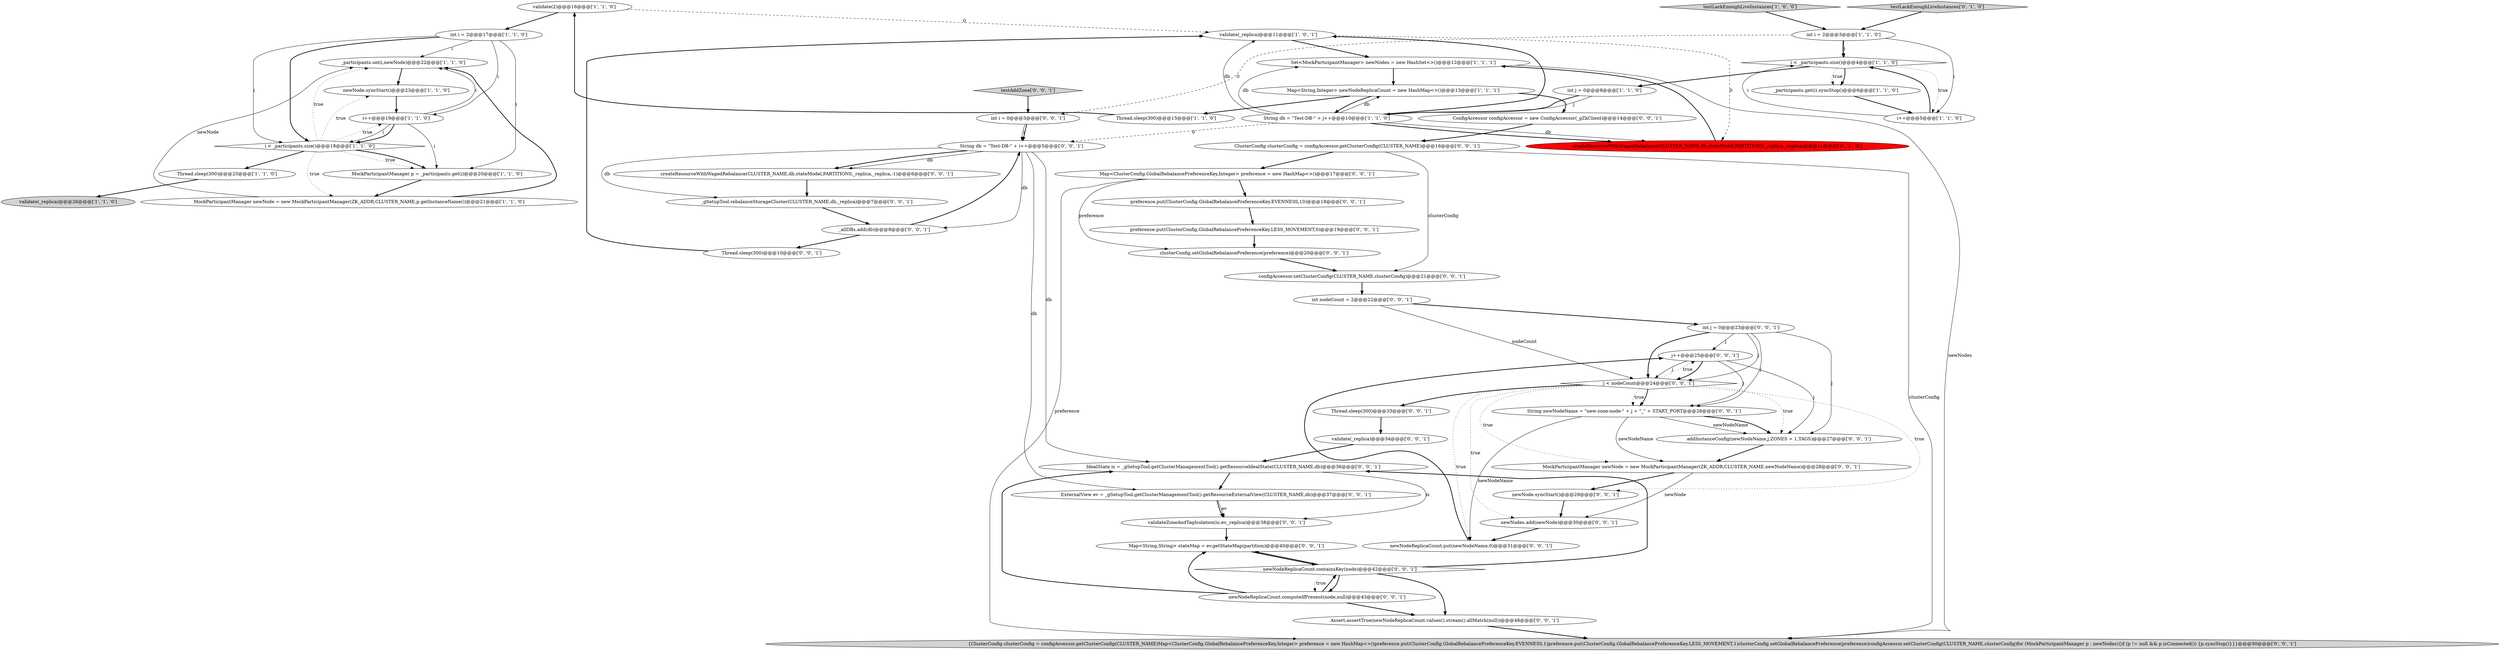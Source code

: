 digraph {
10 [style = filled, label = "_participants.set(i,newNode)@@@22@@@['1', '1', '0']", fillcolor = white, shape = ellipse image = "AAA0AAABBB1BBB"];
54 [style = filled, label = "testAddZone['0', '0', '1']", fillcolor = lightgray, shape = diamond image = "AAA0AAABBB3BBB"];
6 [style = filled, label = "Set<MockParticipantManager> newNodes = new HashSet<>()@@@12@@@['1', '1', '1']", fillcolor = white, shape = ellipse image = "AAA0AAABBB1BBB"];
46 [style = filled, label = "int j = 0@@@23@@@['0', '0', '1']", fillcolor = white, shape = ellipse image = "AAA0AAABBB3BBB"];
37 [style = filled, label = "configAccessor.setClusterConfig(CLUSTER_NAME,clusterConfig)@@@21@@@['0', '0', '1']", fillcolor = white, shape = ellipse image = "AAA0AAABBB3BBB"];
42 [style = filled, label = "Thread.sleep(300)@@@10@@@['0', '0', '1']", fillcolor = white, shape = ellipse image = "AAA0AAABBB3BBB"];
22 [style = filled, label = "createResourceWithWagedRebalance(CLUSTER_NAME,db,stateModel,PARTITIONS,_replica,_replica)@@@11@@@['0', '1', '0']", fillcolor = red, shape = ellipse image = "AAA1AAABBB2BBB"];
35 [style = filled, label = "j++@@@25@@@['0', '0', '1']", fillcolor = white, shape = ellipse image = "AAA0AAABBB3BBB"];
7 [style = filled, label = "newNode.syncStart()@@@23@@@['1', '1', '0']", fillcolor = white, shape = ellipse image = "AAA0AAABBB1BBB"];
8 [style = filled, label = "Thread.sleep(300)@@@25@@@['1', '1', '0']", fillcolor = white, shape = ellipse image = "AAA0AAABBB1BBB"];
11 [style = filled, label = "_participants.get(i).syncStop()@@@6@@@['1', '1', '0']", fillcolor = white, shape = ellipse image = "AAA0AAABBB1BBB"];
28 [style = filled, label = "j < nodeCount@@@24@@@['0', '0', '1']", fillcolor = white, shape = diamond image = "AAA0AAABBB3BBB"];
12 [style = filled, label = "MockParticipantManager p = _participants.get(i)@@@20@@@['1', '1', '0']", fillcolor = white, shape = ellipse image = "AAA0AAABBB1BBB"];
33 [style = filled, label = "int nodeCount = 2@@@22@@@['0', '0', '1']", fillcolor = white, shape = ellipse image = "AAA0AAABBB3BBB"];
40 [style = filled, label = "String db = \"Test-DB-\" + i++@@@5@@@['0', '0', '1']", fillcolor = white, shape = ellipse image = "AAA0AAABBB3BBB"];
45 [style = filled, label = "_gSetupTool.rebalanceStorageCluster(CLUSTER_NAME,db,_replica)@@@7@@@['0', '0', '1']", fillcolor = white, shape = ellipse image = "AAA0AAABBB3BBB"];
48 [style = filled, label = "validate(_replica)@@@34@@@['0', '0', '1']", fillcolor = white, shape = ellipse image = "AAA0AAABBB3BBB"];
16 [style = filled, label = "int i = 2@@@3@@@['1', '1', '0']", fillcolor = white, shape = ellipse image = "AAA0AAABBB1BBB"];
47 [style = filled, label = "ClusterConfig clusterConfig = configAccessor.getClusterConfig(CLUSTER_NAME)@@@16@@@['0', '0', '1']", fillcolor = white, shape = ellipse image = "AAA0AAABBB3BBB"];
52 [style = filled, label = "addInstanceConfig(newNodeName,j,ZONES + 1,TAGS)@@@27@@@['0', '0', '1']", fillcolor = white, shape = ellipse image = "AAA0AAABBB3BBB"];
20 [style = filled, label = "testLackEnoughLiveInstances['1', '0', '0']", fillcolor = lightgray, shape = diamond image = "AAA0AAABBB1BBB"];
18 [style = filled, label = "i < _participants.size()@@@4@@@['1', '1', '0']", fillcolor = white, shape = diamond image = "AAA0AAABBB1BBB"];
27 [style = filled, label = "Map<ClusterConfig.GlobalRebalancePreferenceKey,Integer> preference = new HashMap<>()@@@17@@@['0', '0', '1']", fillcolor = white, shape = ellipse image = "AAA0AAABBB3BBB"];
26 [style = filled, label = "newNodes.add(newNode)@@@30@@@['0', '0', '1']", fillcolor = white, shape = ellipse image = "AAA0AAABBB3BBB"];
31 [style = filled, label = "ExternalView ev = _gSetupTool.getClusterManagementTool().getResourceExternalView(CLUSTER_NAME,db)@@@37@@@['0', '0', '1']", fillcolor = white, shape = ellipse image = "AAA0AAABBB3BBB"];
1 [style = filled, label = "i++@@@5@@@['1', '1', '0']", fillcolor = white, shape = ellipse image = "AAA0AAABBB1BBB"];
24 [style = filled, label = "newNode.syncStart()@@@29@@@['0', '0', '1']", fillcolor = white, shape = ellipse image = "AAA0AAABBB3BBB"];
30 [style = filled, label = "MockParticipantManager newNode = new MockParticipantManager(ZK_ADDR,CLUSTER_NAME,newNodeName)@@@28@@@['0', '0', '1']", fillcolor = white, shape = ellipse image = "AAA0AAABBB3BBB"];
56 [style = filled, label = "validateZoneAndTagIsolation(is,ev,_replica)@@@38@@@['0', '0', '1']", fillcolor = white, shape = ellipse image = "AAA0AAABBB3BBB"];
38 [style = filled, label = "Thread.sleep(300)@@@33@@@['0', '0', '1']", fillcolor = white, shape = ellipse image = "AAA0AAABBB3BBB"];
14 [style = filled, label = "Thread.sleep(300)@@@15@@@['1', '1', '0']", fillcolor = white, shape = ellipse image = "AAA0AAABBB1BBB"];
32 [style = filled, label = "ConfigAccessor configAccessor = new ConfigAccessor(_gZkClient)@@@14@@@['0', '0', '1']", fillcolor = white, shape = ellipse image = "AAA0AAABBB3BBB"];
23 [style = filled, label = "{ClusterConfig clusterConfig = configAccessor.getClusterConfig(CLUSTER_NAME)Map<ClusterConfig.GlobalRebalancePreferenceKey,Integer> preference = new HashMap<>()preference.put(ClusterConfig.GlobalRebalancePreferenceKey.EVENNESS,1)preference.put(ClusterConfig.GlobalRebalancePreferenceKey.LESS_MOVEMENT,1)clusterConfig.setGlobalRebalancePreference(preference)configAccessor.setClusterConfig(CLUSTER_NAME,clusterConfig)for (MockParticipantManager p : newNodes){if (p != null && p.isConnected()) {p.syncStop()}}}@@@50@@@['0', '0', '1']", fillcolor = lightgray, shape = ellipse image = "AAA0AAABBB3BBB"];
9 [style = filled, label = "MockParticipantManager newNode = new MockParticipantManager(ZK_ADDR,CLUSTER_NAME,p.getInstanceName())@@@21@@@['1', '1', '0']", fillcolor = white, shape = ellipse image = "AAA0AAABBB1BBB"];
34 [style = filled, label = "clusterConfig.setGlobalRebalancePreference(preference)@@@20@@@['0', '0', '1']", fillcolor = white, shape = ellipse image = "AAA0AAABBB3BBB"];
53 [style = filled, label = "newNodeReplicaCount.put(newNodeName,0)@@@31@@@['0', '0', '1']", fillcolor = white, shape = ellipse image = "AAA0AAABBB3BBB"];
2 [style = filled, label = "Map<String,Integer> newNodeReplicaCount = new HashMap<>()@@@13@@@['1', '1', '1']", fillcolor = white, shape = ellipse image = "AAA0AAABBB1BBB"];
29 [style = filled, label = "Assert.assertTrue(newNodeReplicaCount.values().stream().allMatch(null))@@@48@@@['0', '0', '1']", fillcolor = white, shape = ellipse image = "AAA0AAABBB3BBB"];
44 [style = filled, label = "newNodeReplicaCount.containsKey(node)@@@42@@@['0', '0', '1']", fillcolor = white, shape = diamond image = "AAA0AAABBB3BBB"];
55 [style = filled, label = "newNodeReplicaCount.computeIfPresent(node,null)@@@43@@@['0', '0', '1']", fillcolor = white, shape = ellipse image = "AAA0AAABBB3BBB"];
0 [style = filled, label = "validate(2)@@@16@@@['1', '1', '0']", fillcolor = white, shape = ellipse image = "AAA0AAABBB1BBB"];
36 [style = filled, label = "_allDBs.add(db)@@@8@@@['0', '0', '1']", fillcolor = white, shape = ellipse image = "AAA0AAABBB3BBB"];
19 [style = filled, label = "int i = 2@@@17@@@['1', '1', '0']", fillcolor = white, shape = ellipse image = "AAA0AAABBB1BBB"];
41 [style = filled, label = "createResourceWithWagedRebalance(CLUSTER_NAME,db,stateModel,PARTITIONS,_replica,_replica,-1)@@@6@@@['0', '0', '1']", fillcolor = white, shape = ellipse image = "AAA0AAABBB3BBB"];
50 [style = filled, label = "preference.put(ClusterConfig.GlobalRebalancePreferenceKey.LESS_MOVEMENT,0)@@@19@@@['0', '0', '1']", fillcolor = white, shape = ellipse image = "AAA0AAABBB3BBB"];
21 [style = filled, label = "testLackEnoughLiveInstances['0', '1', '0']", fillcolor = lightgray, shape = diamond image = "AAA0AAABBB2BBB"];
5 [style = filled, label = "i < _participants.size()@@@18@@@['1', '1', '0']", fillcolor = white, shape = diamond image = "AAA0AAABBB1BBB"];
39 [style = filled, label = "IdealState is = _gSetupTool.getClusterManagementTool().getResourceIdealState(CLUSTER_NAME,db)@@@36@@@['0', '0', '1']", fillcolor = white, shape = ellipse image = "AAA0AAABBB3BBB"];
43 [style = filled, label = "int i = 0@@@3@@@['0', '0', '1']", fillcolor = white, shape = ellipse image = "AAA0AAABBB3BBB"];
4 [style = filled, label = "validate(_replica)@@@26@@@['1', '1', '0']", fillcolor = lightgray, shape = ellipse image = "AAA0AAABBB1BBB"];
51 [style = filled, label = "String newNodeName = \"new-zone-node-\" + j + \"_\" + START_PORT@@@26@@@['0', '0', '1']", fillcolor = white, shape = ellipse image = "AAA0AAABBB3BBB"];
17 [style = filled, label = "validate(_replica)@@@11@@@['1', '0', '1']", fillcolor = white, shape = ellipse image = "AAA0AAABBB1BBB"];
25 [style = filled, label = "Map<String,String> stateMap = ev.getStateMap(partition)@@@40@@@['0', '0', '1']", fillcolor = white, shape = ellipse image = "AAA0AAABBB3BBB"];
15 [style = filled, label = "int j = 0@@@8@@@['1', '1', '0']", fillcolor = white, shape = ellipse image = "AAA0AAABBB1BBB"];
13 [style = filled, label = "i++@@@19@@@['1', '1', '0']", fillcolor = white, shape = ellipse image = "AAA0AAABBB1BBB"];
49 [style = filled, label = "preference.put(ClusterConfig.GlobalRebalancePreferenceKey.EVENNESS,10)@@@18@@@['0', '0', '1']", fillcolor = white, shape = ellipse image = "AAA0AAABBB3BBB"];
3 [style = filled, label = "String db = \"Test-DB-\" + j++@@@10@@@['1', '1', '0']", fillcolor = white, shape = ellipse image = "AAA0AAABBB1BBB"];
35->51 [style = solid, label="j"];
3->40 [style = dashed, label="0"];
40->45 [style = solid, label="db"];
31->56 [style = bold, label=""];
51->30 [style = solid, label="newNodeName"];
47->23 [style = solid, label="clusterConfig"];
28->35 [style = dotted, label="true"];
6->23 [style = solid, label="newNodes"];
28->38 [style = bold, label=""];
9->10 [style = bold, label=""];
5->12 [style = dotted, label="true"];
47->27 [style = bold, label=""];
12->9 [style = bold, label=""];
27->49 [style = bold, label=""];
48->39 [style = bold, label=""];
25->44 [style = bold, label=""];
43->40 [style = bold, label=""];
19->5 [style = bold, label=""];
28->30 [style = dotted, label="true"];
5->13 [style = dotted, label="true"];
20->16 [style = bold, label=""];
39->31 [style = bold, label=""];
33->46 [style = bold, label=""];
2->14 [style = bold, label=""];
46->51 [style = solid, label="j"];
21->16 [style = bold, label=""];
40->36 [style = solid, label="db"];
5->9 [style = dotted, label="true"];
41->45 [style = bold, label=""];
2->32 [style = bold, label=""];
8->4 [style = bold, label=""];
37->33 [style = bold, label=""];
27->34 [style = solid, label="preference"];
35->52 [style = solid, label="j"];
17->22 [style = dashed, label="0"];
55->29 [style = bold, label=""];
40->41 [style = solid, label="db"];
0->19 [style = bold, label=""];
18->11 [style = bold, label=""];
51->52 [style = solid, label="newNodeName"];
18->15 [style = bold, label=""];
28->52 [style = dotted, label="true"];
47->37 [style = solid, label="clusterConfig"];
29->23 [style = bold, label=""];
56->25 [style = bold, label=""];
0->17 [style = dashed, label="0"];
10->7 [style = bold, label=""];
16->43 [style = dashed, label="0"];
13->12 [style = solid, label="i"];
1->18 [style = solid, label="i"];
6->2 [style = bold, label=""];
35->28 [style = bold, label=""];
53->35 [style = bold, label=""];
18->11 [style = dotted, label="true"];
9->10 [style = solid, label="newNode"];
55->25 [style = bold, label=""];
28->24 [style = dotted, label="true"];
44->55 [style = bold, label=""];
3->2 [style = solid, label="db"];
5->7 [style = dotted, label="true"];
16->1 [style = solid, label="i"];
13->5 [style = bold, label=""];
3->6 [style = solid, label="db"];
36->42 [style = bold, label=""];
22->6 [style = bold, label=""];
28->51 [style = dotted, label="true"];
50->34 [style = bold, label=""];
35->28 [style = solid, label="j"];
30->24 [style = bold, label=""];
16->18 [style = bold, label=""];
36->40 [style = bold, label=""];
46->28 [style = bold, label=""];
30->26 [style = solid, label="newNode"];
17->6 [style = bold, label=""];
26->53 [style = bold, label=""];
19->10 [style = solid, label="i"];
44->29 [style = bold, label=""];
54->43 [style = bold, label=""];
5->10 [style = dotted, label="true"];
27->23 [style = solid, label="preference"];
2->3 [style = bold, label=""];
18->1 [style = dotted, label="true"];
13->5 [style = solid, label="i"];
45->36 [style = bold, label=""];
51->52 [style = bold, label=""];
46->35 [style = solid, label="j"];
38->48 [style = bold, label=""];
15->3 [style = bold, label=""];
55->39 [style = bold, label=""];
43->40 [style = solid, label="i"];
49->50 [style = bold, label=""];
24->26 [style = bold, label=""];
13->10 [style = solid, label="i"];
46->28 [style = solid, label="j"];
19->13 [style = solid, label="i"];
46->52 [style = solid, label="j"];
3->17 [style = bold, label=""];
44->25 [style = bold, label=""];
39->56 [style = solid, label="is"];
3->17 [style = solid, label="db"];
51->53 [style = solid, label="newNodeName"];
7->13 [style = bold, label=""];
5->8 [style = bold, label=""];
33->28 [style = solid, label="nodeCount"];
31->56 [style = solid, label="ev"];
11->1 [style = bold, label=""];
42->17 [style = bold, label=""];
3->22 [style = solid, label="db"];
1->18 [style = bold, label=""];
28->53 [style = dotted, label="true"];
16->18 [style = solid, label="i"];
28->51 [style = bold, label=""];
44->39 [style = bold, label=""];
3->22 [style = bold, label=""];
40->31 [style = solid, label="db"];
40->39 [style = solid, label="db"];
55->44 [style = bold, label=""];
19->12 [style = solid, label="i"];
32->47 [style = bold, label=""];
14->0 [style = bold, label=""];
34->37 [style = bold, label=""];
5->12 [style = bold, label=""];
19->5 [style = solid, label="i"];
28->26 [style = dotted, label="true"];
40->41 [style = bold, label=""];
44->55 [style = dotted, label="true"];
52->30 [style = bold, label=""];
15->3 [style = solid, label="j"];
}
